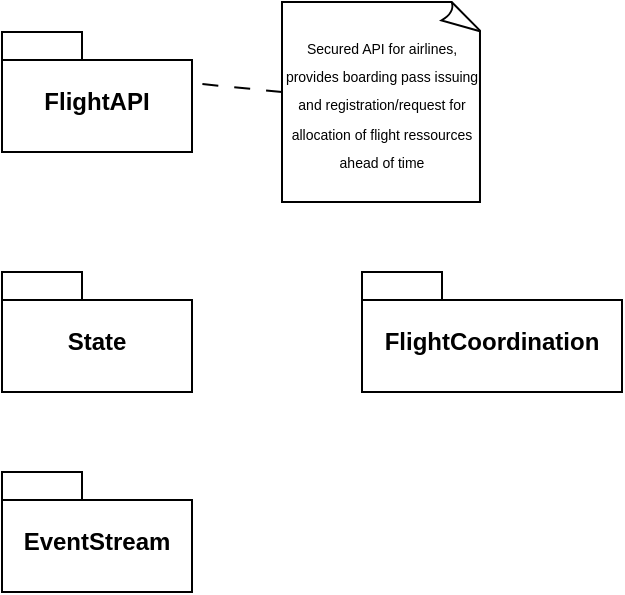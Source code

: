 <mxfile version="24.0.0" type="github">
  <diagram name="Page-1" id="RTZI7BI9XGlL8lKhkfU2">
    <mxGraphModel dx="1407" dy="564" grid="1" gridSize="10" guides="1" tooltips="1" connect="1" arrows="1" fold="1" page="1" pageScale="1" pageWidth="827" pageHeight="1169" math="0" shadow="0">
      <root>
        <mxCell id="0" />
        <mxCell id="1" parent="0" />
        <mxCell id="jgzKc0FuCxYrkeADa3Bx-15" style="rounded=0;orthogonalLoop=1;jettySize=auto;html=1;entryX=0;entryY=0;entryDx=70;entryDy=23;endArrow=none;endFill=0;entryPerimeter=0;dashed=1;dashPattern=8 8;" parent="1" source="jgzKc0FuCxYrkeADa3Bx-14" target="VFhXdiP3xMnJc5qm5MnM-1" edge="1">
          <mxGeometry relative="1" as="geometry">
            <mxPoint x="470" y="175" as="targetPoint" />
          </mxGeometry>
        </mxCell>
        <mxCell id="jgzKc0FuCxYrkeADa3Bx-14" value="&lt;font style=&quot;font-size: 7px;&quot;&gt;Secured API for airlines, provides boarding pass issuing and registration/request for allocation of flight ressources ahead of time&lt;/font&gt;" style="whiteSpace=wrap;html=1;shape=mxgraph.basic.document" parent="1" vertex="1">
          <mxGeometry x="510" y="125" width="100" height="100" as="geometry" />
        </mxCell>
        <mxCell id="VFhXdiP3xMnJc5qm5MnM-1" value="FlightAPI" style="shape=folder;fontStyle=1;spacingTop=10;tabWidth=40;tabHeight=14;tabPosition=left;html=1;whiteSpace=wrap;" vertex="1" parent="1">
          <mxGeometry x="370" y="140" width="95" height="60" as="geometry" />
        </mxCell>
        <mxCell id="VFhXdiP3xMnJc5qm5MnM-3" value="EventStream" style="shape=folder;fontStyle=1;spacingTop=10;tabWidth=40;tabHeight=14;tabPosition=left;html=1;whiteSpace=wrap;" vertex="1" parent="1">
          <mxGeometry x="370" y="360" width="95" height="60" as="geometry" />
        </mxCell>
        <mxCell id="VFhXdiP3xMnJc5qm5MnM-4" value="FlightCoordination" style="shape=folder;fontStyle=1;spacingTop=10;tabWidth=40;tabHeight=14;tabPosition=left;html=1;whiteSpace=wrap;" vertex="1" parent="1">
          <mxGeometry x="550" y="260" width="130" height="60" as="geometry" />
        </mxCell>
        <mxCell id="VFhXdiP3xMnJc5qm5MnM-5" value="State" style="shape=folder;fontStyle=1;spacingTop=10;tabWidth=40;tabHeight=14;tabPosition=left;html=1;whiteSpace=wrap;" vertex="1" parent="1">
          <mxGeometry x="370" y="260" width="95" height="60" as="geometry" />
        </mxCell>
      </root>
    </mxGraphModel>
  </diagram>
</mxfile>
